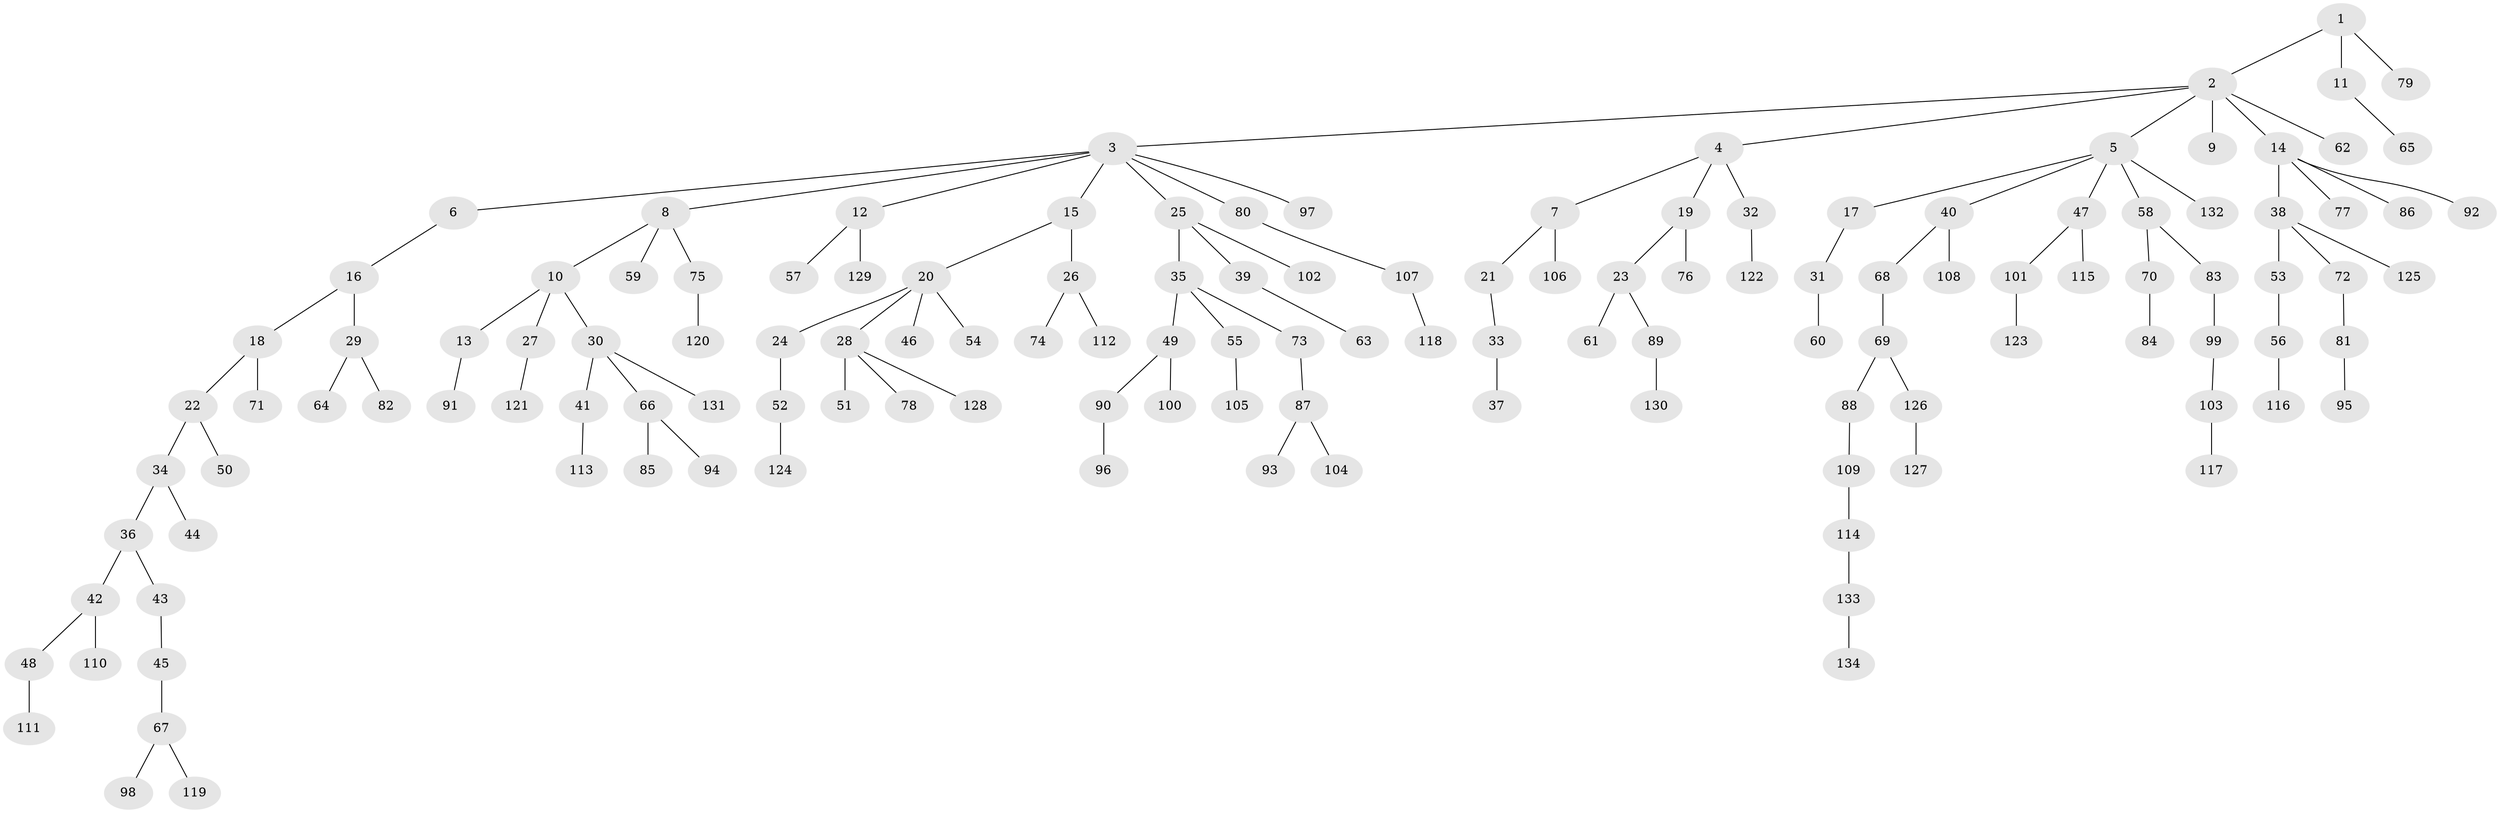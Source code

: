 // coarse degree distribution, {8: 0.025, 4: 0.0375, 2: 0.25, 3: 0.1375, 1: 0.5125, 6: 0.0125, 5: 0.025}
// Generated by graph-tools (version 1.1) at 2025/19/03/04/25 18:19:16]
// undirected, 134 vertices, 133 edges
graph export_dot {
graph [start="1"]
  node [color=gray90,style=filled];
  1;
  2;
  3;
  4;
  5;
  6;
  7;
  8;
  9;
  10;
  11;
  12;
  13;
  14;
  15;
  16;
  17;
  18;
  19;
  20;
  21;
  22;
  23;
  24;
  25;
  26;
  27;
  28;
  29;
  30;
  31;
  32;
  33;
  34;
  35;
  36;
  37;
  38;
  39;
  40;
  41;
  42;
  43;
  44;
  45;
  46;
  47;
  48;
  49;
  50;
  51;
  52;
  53;
  54;
  55;
  56;
  57;
  58;
  59;
  60;
  61;
  62;
  63;
  64;
  65;
  66;
  67;
  68;
  69;
  70;
  71;
  72;
  73;
  74;
  75;
  76;
  77;
  78;
  79;
  80;
  81;
  82;
  83;
  84;
  85;
  86;
  87;
  88;
  89;
  90;
  91;
  92;
  93;
  94;
  95;
  96;
  97;
  98;
  99;
  100;
  101;
  102;
  103;
  104;
  105;
  106;
  107;
  108;
  109;
  110;
  111;
  112;
  113;
  114;
  115;
  116;
  117;
  118;
  119;
  120;
  121;
  122;
  123;
  124;
  125;
  126;
  127;
  128;
  129;
  130;
  131;
  132;
  133;
  134;
  1 -- 2;
  1 -- 11;
  1 -- 79;
  2 -- 3;
  2 -- 4;
  2 -- 5;
  2 -- 9;
  2 -- 14;
  2 -- 62;
  3 -- 6;
  3 -- 8;
  3 -- 12;
  3 -- 15;
  3 -- 25;
  3 -- 80;
  3 -- 97;
  4 -- 7;
  4 -- 19;
  4 -- 32;
  5 -- 17;
  5 -- 40;
  5 -- 47;
  5 -- 58;
  5 -- 132;
  6 -- 16;
  7 -- 21;
  7 -- 106;
  8 -- 10;
  8 -- 59;
  8 -- 75;
  10 -- 13;
  10 -- 27;
  10 -- 30;
  11 -- 65;
  12 -- 57;
  12 -- 129;
  13 -- 91;
  14 -- 38;
  14 -- 77;
  14 -- 86;
  14 -- 92;
  15 -- 20;
  15 -- 26;
  16 -- 18;
  16 -- 29;
  17 -- 31;
  18 -- 22;
  18 -- 71;
  19 -- 23;
  19 -- 76;
  20 -- 24;
  20 -- 28;
  20 -- 46;
  20 -- 54;
  21 -- 33;
  22 -- 34;
  22 -- 50;
  23 -- 61;
  23 -- 89;
  24 -- 52;
  25 -- 35;
  25 -- 39;
  25 -- 102;
  26 -- 74;
  26 -- 112;
  27 -- 121;
  28 -- 51;
  28 -- 78;
  28 -- 128;
  29 -- 64;
  29 -- 82;
  30 -- 41;
  30 -- 66;
  30 -- 131;
  31 -- 60;
  32 -- 122;
  33 -- 37;
  34 -- 36;
  34 -- 44;
  35 -- 49;
  35 -- 55;
  35 -- 73;
  36 -- 42;
  36 -- 43;
  38 -- 53;
  38 -- 72;
  38 -- 125;
  39 -- 63;
  40 -- 68;
  40 -- 108;
  41 -- 113;
  42 -- 48;
  42 -- 110;
  43 -- 45;
  45 -- 67;
  47 -- 101;
  47 -- 115;
  48 -- 111;
  49 -- 90;
  49 -- 100;
  52 -- 124;
  53 -- 56;
  55 -- 105;
  56 -- 116;
  58 -- 70;
  58 -- 83;
  66 -- 85;
  66 -- 94;
  67 -- 98;
  67 -- 119;
  68 -- 69;
  69 -- 88;
  69 -- 126;
  70 -- 84;
  72 -- 81;
  73 -- 87;
  75 -- 120;
  80 -- 107;
  81 -- 95;
  83 -- 99;
  87 -- 93;
  87 -- 104;
  88 -- 109;
  89 -- 130;
  90 -- 96;
  99 -- 103;
  101 -- 123;
  103 -- 117;
  107 -- 118;
  109 -- 114;
  114 -- 133;
  126 -- 127;
  133 -- 134;
}
